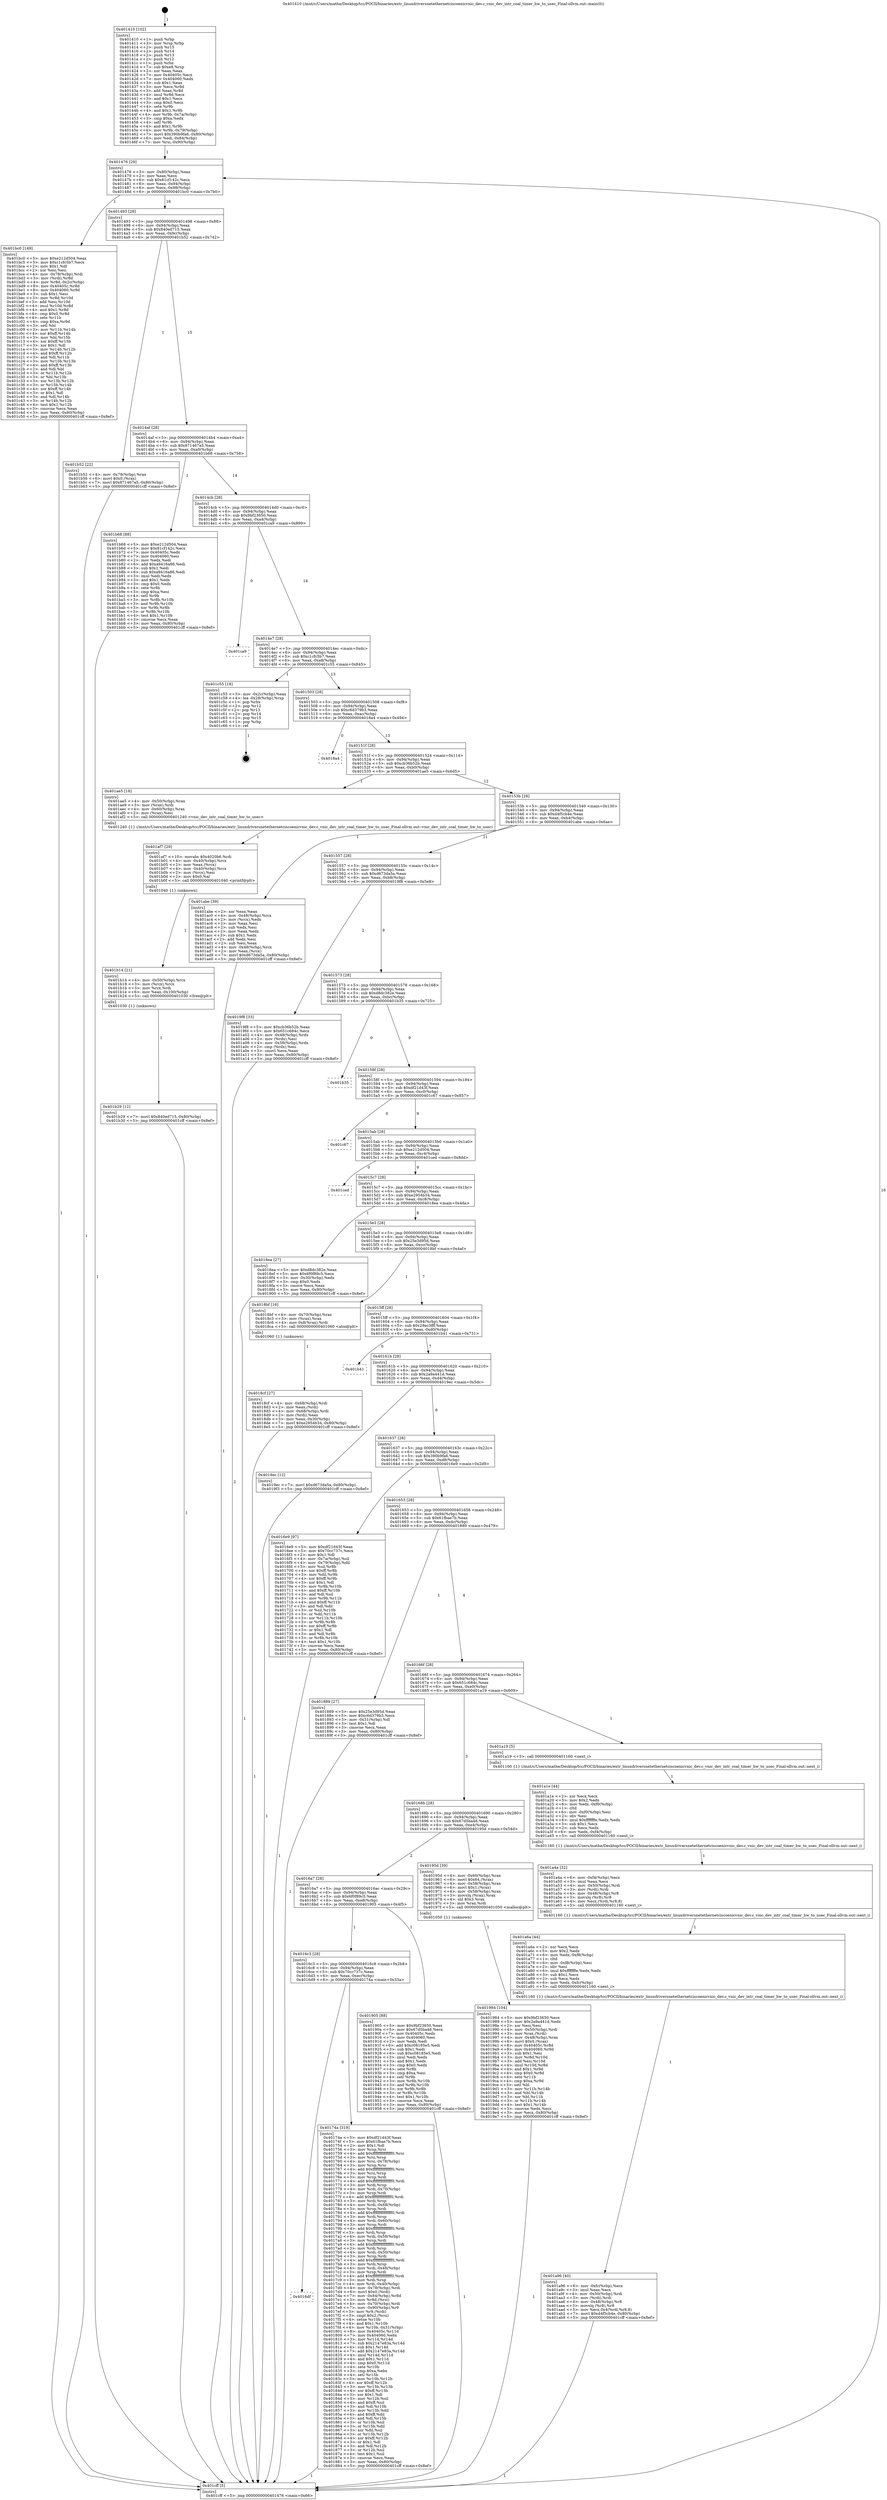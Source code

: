 digraph "0x401410" {
  label = "0x401410 (/mnt/c/Users/mathe/Desktop/tcc/POCII/binaries/extr_linuxdriversnetethernetciscoenicvnic_dev.c_vnic_dev_intr_coal_timer_hw_to_usec_Final-ollvm.out::main(0))"
  labelloc = "t"
  node[shape=record]

  Entry [label="",width=0.3,height=0.3,shape=circle,fillcolor=black,style=filled]
  "0x401476" [label="{
     0x401476 [29]\l
     | [instrs]\l
     &nbsp;&nbsp;0x401476 \<+3\>: mov -0x80(%rbp),%eax\l
     &nbsp;&nbsp;0x401479 \<+2\>: mov %eax,%ecx\l
     &nbsp;&nbsp;0x40147b \<+6\>: sub $0x81cf142c,%ecx\l
     &nbsp;&nbsp;0x401481 \<+6\>: mov %eax,-0x94(%rbp)\l
     &nbsp;&nbsp;0x401487 \<+6\>: mov %ecx,-0x98(%rbp)\l
     &nbsp;&nbsp;0x40148d \<+6\>: je 0000000000401bc0 \<main+0x7b0\>\l
  }"]
  "0x401bc0" [label="{
     0x401bc0 [149]\l
     | [instrs]\l
     &nbsp;&nbsp;0x401bc0 \<+5\>: mov $0xe212d504,%eax\l
     &nbsp;&nbsp;0x401bc5 \<+5\>: mov $0xc1cfc5b7,%ecx\l
     &nbsp;&nbsp;0x401bca \<+2\>: mov $0x1,%dl\l
     &nbsp;&nbsp;0x401bcc \<+2\>: xor %esi,%esi\l
     &nbsp;&nbsp;0x401bce \<+4\>: mov -0x78(%rbp),%rdi\l
     &nbsp;&nbsp;0x401bd2 \<+3\>: mov (%rdi),%r8d\l
     &nbsp;&nbsp;0x401bd5 \<+4\>: mov %r8d,-0x2c(%rbp)\l
     &nbsp;&nbsp;0x401bd9 \<+8\>: mov 0x40405c,%r8d\l
     &nbsp;&nbsp;0x401be1 \<+8\>: mov 0x404060,%r9d\l
     &nbsp;&nbsp;0x401be9 \<+3\>: sub $0x1,%esi\l
     &nbsp;&nbsp;0x401bec \<+3\>: mov %r8d,%r10d\l
     &nbsp;&nbsp;0x401bef \<+3\>: add %esi,%r10d\l
     &nbsp;&nbsp;0x401bf2 \<+4\>: imul %r10d,%r8d\l
     &nbsp;&nbsp;0x401bf6 \<+4\>: and $0x1,%r8d\l
     &nbsp;&nbsp;0x401bfa \<+4\>: cmp $0x0,%r8d\l
     &nbsp;&nbsp;0x401bfe \<+4\>: sete %r11b\l
     &nbsp;&nbsp;0x401c02 \<+4\>: cmp $0xa,%r9d\l
     &nbsp;&nbsp;0x401c06 \<+3\>: setl %bl\l
     &nbsp;&nbsp;0x401c09 \<+3\>: mov %r11b,%r14b\l
     &nbsp;&nbsp;0x401c0c \<+4\>: xor $0xff,%r14b\l
     &nbsp;&nbsp;0x401c10 \<+3\>: mov %bl,%r15b\l
     &nbsp;&nbsp;0x401c13 \<+4\>: xor $0xff,%r15b\l
     &nbsp;&nbsp;0x401c17 \<+3\>: xor $0x1,%dl\l
     &nbsp;&nbsp;0x401c1a \<+3\>: mov %r14b,%r12b\l
     &nbsp;&nbsp;0x401c1d \<+4\>: and $0xff,%r12b\l
     &nbsp;&nbsp;0x401c21 \<+3\>: and %dl,%r11b\l
     &nbsp;&nbsp;0x401c24 \<+3\>: mov %r15b,%r13b\l
     &nbsp;&nbsp;0x401c27 \<+4\>: and $0xff,%r13b\l
     &nbsp;&nbsp;0x401c2b \<+2\>: and %dl,%bl\l
     &nbsp;&nbsp;0x401c2d \<+3\>: or %r11b,%r12b\l
     &nbsp;&nbsp;0x401c30 \<+3\>: or %bl,%r13b\l
     &nbsp;&nbsp;0x401c33 \<+3\>: xor %r13b,%r12b\l
     &nbsp;&nbsp;0x401c36 \<+3\>: or %r15b,%r14b\l
     &nbsp;&nbsp;0x401c39 \<+4\>: xor $0xff,%r14b\l
     &nbsp;&nbsp;0x401c3d \<+3\>: or $0x1,%dl\l
     &nbsp;&nbsp;0x401c40 \<+3\>: and %dl,%r14b\l
     &nbsp;&nbsp;0x401c43 \<+3\>: or %r14b,%r12b\l
     &nbsp;&nbsp;0x401c46 \<+4\>: test $0x1,%r12b\l
     &nbsp;&nbsp;0x401c4a \<+3\>: cmovne %ecx,%eax\l
     &nbsp;&nbsp;0x401c4d \<+3\>: mov %eax,-0x80(%rbp)\l
     &nbsp;&nbsp;0x401c50 \<+5\>: jmp 0000000000401cff \<main+0x8ef\>\l
  }"]
  "0x401493" [label="{
     0x401493 [28]\l
     | [instrs]\l
     &nbsp;&nbsp;0x401493 \<+5\>: jmp 0000000000401498 \<main+0x88\>\l
     &nbsp;&nbsp;0x401498 \<+6\>: mov -0x94(%rbp),%eax\l
     &nbsp;&nbsp;0x40149e \<+5\>: sub $0x840ed715,%eax\l
     &nbsp;&nbsp;0x4014a3 \<+6\>: mov %eax,-0x9c(%rbp)\l
     &nbsp;&nbsp;0x4014a9 \<+6\>: je 0000000000401b52 \<main+0x742\>\l
  }"]
  Exit [label="",width=0.3,height=0.3,shape=circle,fillcolor=black,style=filled,peripheries=2]
  "0x401b52" [label="{
     0x401b52 [22]\l
     | [instrs]\l
     &nbsp;&nbsp;0x401b52 \<+4\>: mov -0x78(%rbp),%rax\l
     &nbsp;&nbsp;0x401b56 \<+6\>: movl $0x0,(%rax)\l
     &nbsp;&nbsp;0x401b5c \<+7\>: movl $0x871467a5,-0x80(%rbp)\l
     &nbsp;&nbsp;0x401b63 \<+5\>: jmp 0000000000401cff \<main+0x8ef\>\l
  }"]
  "0x4014af" [label="{
     0x4014af [28]\l
     | [instrs]\l
     &nbsp;&nbsp;0x4014af \<+5\>: jmp 00000000004014b4 \<main+0xa4\>\l
     &nbsp;&nbsp;0x4014b4 \<+6\>: mov -0x94(%rbp),%eax\l
     &nbsp;&nbsp;0x4014ba \<+5\>: sub $0x871467a5,%eax\l
     &nbsp;&nbsp;0x4014bf \<+6\>: mov %eax,-0xa0(%rbp)\l
     &nbsp;&nbsp;0x4014c5 \<+6\>: je 0000000000401b68 \<main+0x758\>\l
  }"]
  "0x401b29" [label="{
     0x401b29 [12]\l
     | [instrs]\l
     &nbsp;&nbsp;0x401b29 \<+7\>: movl $0x840ed715,-0x80(%rbp)\l
     &nbsp;&nbsp;0x401b30 \<+5\>: jmp 0000000000401cff \<main+0x8ef\>\l
  }"]
  "0x401b68" [label="{
     0x401b68 [88]\l
     | [instrs]\l
     &nbsp;&nbsp;0x401b68 \<+5\>: mov $0xe212d504,%eax\l
     &nbsp;&nbsp;0x401b6d \<+5\>: mov $0x81cf142c,%ecx\l
     &nbsp;&nbsp;0x401b72 \<+7\>: mov 0x40405c,%edx\l
     &nbsp;&nbsp;0x401b79 \<+7\>: mov 0x404060,%esi\l
     &nbsp;&nbsp;0x401b80 \<+2\>: mov %edx,%edi\l
     &nbsp;&nbsp;0x401b82 \<+6\>: add $0xa9416a86,%edi\l
     &nbsp;&nbsp;0x401b88 \<+3\>: sub $0x1,%edi\l
     &nbsp;&nbsp;0x401b8b \<+6\>: sub $0xa9416a86,%edi\l
     &nbsp;&nbsp;0x401b91 \<+3\>: imul %edi,%edx\l
     &nbsp;&nbsp;0x401b94 \<+3\>: and $0x1,%edx\l
     &nbsp;&nbsp;0x401b97 \<+3\>: cmp $0x0,%edx\l
     &nbsp;&nbsp;0x401b9a \<+4\>: sete %r8b\l
     &nbsp;&nbsp;0x401b9e \<+3\>: cmp $0xa,%esi\l
     &nbsp;&nbsp;0x401ba1 \<+4\>: setl %r9b\l
     &nbsp;&nbsp;0x401ba5 \<+3\>: mov %r8b,%r10b\l
     &nbsp;&nbsp;0x401ba8 \<+3\>: and %r9b,%r10b\l
     &nbsp;&nbsp;0x401bab \<+3\>: xor %r9b,%r8b\l
     &nbsp;&nbsp;0x401bae \<+3\>: or %r8b,%r10b\l
     &nbsp;&nbsp;0x401bb1 \<+4\>: test $0x1,%r10b\l
     &nbsp;&nbsp;0x401bb5 \<+3\>: cmovne %ecx,%eax\l
     &nbsp;&nbsp;0x401bb8 \<+3\>: mov %eax,-0x80(%rbp)\l
     &nbsp;&nbsp;0x401bbb \<+5\>: jmp 0000000000401cff \<main+0x8ef\>\l
  }"]
  "0x4014cb" [label="{
     0x4014cb [28]\l
     | [instrs]\l
     &nbsp;&nbsp;0x4014cb \<+5\>: jmp 00000000004014d0 \<main+0xc0\>\l
     &nbsp;&nbsp;0x4014d0 \<+6\>: mov -0x94(%rbp),%eax\l
     &nbsp;&nbsp;0x4014d6 \<+5\>: sub $0x9bf23650,%eax\l
     &nbsp;&nbsp;0x4014db \<+6\>: mov %eax,-0xa4(%rbp)\l
     &nbsp;&nbsp;0x4014e1 \<+6\>: je 0000000000401ca9 \<main+0x899\>\l
  }"]
  "0x401b14" [label="{
     0x401b14 [21]\l
     | [instrs]\l
     &nbsp;&nbsp;0x401b14 \<+4\>: mov -0x50(%rbp),%rcx\l
     &nbsp;&nbsp;0x401b18 \<+3\>: mov (%rcx),%rcx\l
     &nbsp;&nbsp;0x401b1b \<+3\>: mov %rcx,%rdi\l
     &nbsp;&nbsp;0x401b1e \<+6\>: mov %eax,-0x100(%rbp)\l
     &nbsp;&nbsp;0x401b24 \<+5\>: call 0000000000401030 \<free@plt\>\l
     | [calls]\l
     &nbsp;&nbsp;0x401030 \{1\} (unknown)\l
  }"]
  "0x401ca9" [label="{
     0x401ca9\l
  }", style=dashed]
  "0x4014e7" [label="{
     0x4014e7 [28]\l
     | [instrs]\l
     &nbsp;&nbsp;0x4014e7 \<+5\>: jmp 00000000004014ec \<main+0xdc\>\l
     &nbsp;&nbsp;0x4014ec \<+6\>: mov -0x94(%rbp),%eax\l
     &nbsp;&nbsp;0x4014f2 \<+5\>: sub $0xc1cfc5b7,%eax\l
     &nbsp;&nbsp;0x4014f7 \<+6\>: mov %eax,-0xa8(%rbp)\l
     &nbsp;&nbsp;0x4014fd \<+6\>: je 0000000000401c55 \<main+0x845\>\l
  }"]
  "0x401af7" [label="{
     0x401af7 [29]\l
     | [instrs]\l
     &nbsp;&nbsp;0x401af7 \<+10\>: movabs $0x4020b6,%rdi\l
     &nbsp;&nbsp;0x401b01 \<+4\>: mov -0x40(%rbp),%rcx\l
     &nbsp;&nbsp;0x401b05 \<+2\>: mov %eax,(%rcx)\l
     &nbsp;&nbsp;0x401b07 \<+4\>: mov -0x40(%rbp),%rcx\l
     &nbsp;&nbsp;0x401b0b \<+2\>: mov (%rcx),%esi\l
     &nbsp;&nbsp;0x401b0d \<+2\>: mov $0x0,%al\l
     &nbsp;&nbsp;0x401b0f \<+5\>: call 0000000000401040 \<printf@plt\>\l
     | [calls]\l
     &nbsp;&nbsp;0x401040 \{1\} (unknown)\l
  }"]
  "0x401c55" [label="{
     0x401c55 [18]\l
     | [instrs]\l
     &nbsp;&nbsp;0x401c55 \<+3\>: mov -0x2c(%rbp),%eax\l
     &nbsp;&nbsp;0x401c58 \<+4\>: lea -0x28(%rbp),%rsp\l
     &nbsp;&nbsp;0x401c5c \<+1\>: pop %rbx\l
     &nbsp;&nbsp;0x401c5d \<+2\>: pop %r12\l
     &nbsp;&nbsp;0x401c5f \<+2\>: pop %r13\l
     &nbsp;&nbsp;0x401c61 \<+2\>: pop %r14\l
     &nbsp;&nbsp;0x401c63 \<+2\>: pop %r15\l
     &nbsp;&nbsp;0x401c65 \<+1\>: pop %rbp\l
     &nbsp;&nbsp;0x401c66 \<+1\>: ret\l
  }"]
  "0x401503" [label="{
     0x401503 [28]\l
     | [instrs]\l
     &nbsp;&nbsp;0x401503 \<+5\>: jmp 0000000000401508 \<main+0xf8\>\l
     &nbsp;&nbsp;0x401508 \<+6\>: mov -0x94(%rbp),%eax\l
     &nbsp;&nbsp;0x40150e \<+5\>: sub $0xc6d379b3,%eax\l
     &nbsp;&nbsp;0x401513 \<+6\>: mov %eax,-0xac(%rbp)\l
     &nbsp;&nbsp;0x401519 \<+6\>: je 00000000004018a4 \<main+0x494\>\l
  }"]
  "0x401a96" [label="{
     0x401a96 [40]\l
     | [instrs]\l
     &nbsp;&nbsp;0x401a96 \<+6\>: mov -0xfc(%rbp),%ecx\l
     &nbsp;&nbsp;0x401a9c \<+3\>: imul %eax,%ecx\l
     &nbsp;&nbsp;0x401a9f \<+4\>: mov -0x50(%rbp),%rdi\l
     &nbsp;&nbsp;0x401aa3 \<+3\>: mov (%rdi),%rdi\l
     &nbsp;&nbsp;0x401aa6 \<+4\>: mov -0x48(%rbp),%r8\l
     &nbsp;&nbsp;0x401aaa \<+3\>: movslq (%r8),%r8\l
     &nbsp;&nbsp;0x401aad \<+5\>: mov %ecx,0x4(%rdi,%r8,8)\l
     &nbsp;&nbsp;0x401ab2 \<+7\>: movl $0xd4f5cb4e,-0x80(%rbp)\l
     &nbsp;&nbsp;0x401ab9 \<+5\>: jmp 0000000000401cff \<main+0x8ef\>\l
  }"]
  "0x4018a4" [label="{
     0x4018a4\l
  }", style=dashed]
  "0x40151f" [label="{
     0x40151f [28]\l
     | [instrs]\l
     &nbsp;&nbsp;0x40151f \<+5\>: jmp 0000000000401524 \<main+0x114\>\l
     &nbsp;&nbsp;0x401524 \<+6\>: mov -0x94(%rbp),%eax\l
     &nbsp;&nbsp;0x40152a \<+5\>: sub $0xcb36b52b,%eax\l
     &nbsp;&nbsp;0x40152f \<+6\>: mov %eax,-0xb0(%rbp)\l
     &nbsp;&nbsp;0x401535 \<+6\>: je 0000000000401ae5 \<main+0x6d5\>\l
  }"]
  "0x401a6a" [label="{
     0x401a6a [44]\l
     | [instrs]\l
     &nbsp;&nbsp;0x401a6a \<+2\>: xor %ecx,%ecx\l
     &nbsp;&nbsp;0x401a6c \<+5\>: mov $0x2,%edx\l
     &nbsp;&nbsp;0x401a71 \<+6\>: mov %edx,-0xf8(%rbp)\l
     &nbsp;&nbsp;0x401a77 \<+1\>: cltd\l
     &nbsp;&nbsp;0x401a78 \<+6\>: mov -0xf8(%rbp),%esi\l
     &nbsp;&nbsp;0x401a7e \<+2\>: idiv %esi\l
     &nbsp;&nbsp;0x401a80 \<+6\>: imul $0xfffffffe,%edx,%edx\l
     &nbsp;&nbsp;0x401a86 \<+3\>: sub $0x1,%ecx\l
     &nbsp;&nbsp;0x401a89 \<+2\>: sub %ecx,%edx\l
     &nbsp;&nbsp;0x401a8b \<+6\>: mov %edx,-0xfc(%rbp)\l
     &nbsp;&nbsp;0x401a91 \<+5\>: call 0000000000401160 \<next_i\>\l
     | [calls]\l
     &nbsp;&nbsp;0x401160 \{1\} (/mnt/c/Users/mathe/Desktop/tcc/POCII/binaries/extr_linuxdriversnetethernetciscoenicvnic_dev.c_vnic_dev_intr_coal_timer_hw_to_usec_Final-ollvm.out::next_i)\l
  }"]
  "0x401ae5" [label="{
     0x401ae5 [18]\l
     | [instrs]\l
     &nbsp;&nbsp;0x401ae5 \<+4\>: mov -0x50(%rbp),%rax\l
     &nbsp;&nbsp;0x401ae9 \<+3\>: mov (%rax),%rdi\l
     &nbsp;&nbsp;0x401aec \<+4\>: mov -0x60(%rbp),%rax\l
     &nbsp;&nbsp;0x401af0 \<+2\>: mov (%rax),%esi\l
     &nbsp;&nbsp;0x401af2 \<+5\>: call 0000000000401240 \<vnic_dev_intr_coal_timer_hw_to_usec\>\l
     | [calls]\l
     &nbsp;&nbsp;0x401240 \{1\} (/mnt/c/Users/mathe/Desktop/tcc/POCII/binaries/extr_linuxdriversnetethernetciscoenicvnic_dev.c_vnic_dev_intr_coal_timer_hw_to_usec_Final-ollvm.out::vnic_dev_intr_coal_timer_hw_to_usec)\l
  }"]
  "0x40153b" [label="{
     0x40153b [28]\l
     | [instrs]\l
     &nbsp;&nbsp;0x40153b \<+5\>: jmp 0000000000401540 \<main+0x130\>\l
     &nbsp;&nbsp;0x401540 \<+6\>: mov -0x94(%rbp),%eax\l
     &nbsp;&nbsp;0x401546 \<+5\>: sub $0xd4f5cb4e,%eax\l
     &nbsp;&nbsp;0x40154b \<+6\>: mov %eax,-0xb4(%rbp)\l
     &nbsp;&nbsp;0x401551 \<+6\>: je 0000000000401abe \<main+0x6ae\>\l
  }"]
  "0x401a4a" [label="{
     0x401a4a [32]\l
     | [instrs]\l
     &nbsp;&nbsp;0x401a4a \<+6\>: mov -0xf4(%rbp),%ecx\l
     &nbsp;&nbsp;0x401a50 \<+3\>: imul %eax,%ecx\l
     &nbsp;&nbsp;0x401a53 \<+4\>: mov -0x50(%rbp),%rdi\l
     &nbsp;&nbsp;0x401a57 \<+3\>: mov (%rdi),%rdi\l
     &nbsp;&nbsp;0x401a5a \<+4\>: mov -0x48(%rbp),%r8\l
     &nbsp;&nbsp;0x401a5e \<+3\>: movslq (%r8),%r8\l
     &nbsp;&nbsp;0x401a61 \<+4\>: mov %ecx,(%rdi,%r8,8)\l
     &nbsp;&nbsp;0x401a65 \<+5\>: call 0000000000401160 \<next_i\>\l
     | [calls]\l
     &nbsp;&nbsp;0x401160 \{1\} (/mnt/c/Users/mathe/Desktop/tcc/POCII/binaries/extr_linuxdriversnetethernetciscoenicvnic_dev.c_vnic_dev_intr_coal_timer_hw_to_usec_Final-ollvm.out::next_i)\l
  }"]
  "0x401abe" [label="{
     0x401abe [39]\l
     | [instrs]\l
     &nbsp;&nbsp;0x401abe \<+2\>: xor %eax,%eax\l
     &nbsp;&nbsp;0x401ac0 \<+4\>: mov -0x48(%rbp),%rcx\l
     &nbsp;&nbsp;0x401ac4 \<+2\>: mov (%rcx),%edx\l
     &nbsp;&nbsp;0x401ac6 \<+2\>: mov %eax,%esi\l
     &nbsp;&nbsp;0x401ac8 \<+2\>: sub %edx,%esi\l
     &nbsp;&nbsp;0x401aca \<+2\>: mov %eax,%edx\l
     &nbsp;&nbsp;0x401acc \<+3\>: sub $0x1,%edx\l
     &nbsp;&nbsp;0x401acf \<+2\>: add %edx,%esi\l
     &nbsp;&nbsp;0x401ad1 \<+2\>: sub %esi,%eax\l
     &nbsp;&nbsp;0x401ad3 \<+4\>: mov -0x48(%rbp),%rcx\l
     &nbsp;&nbsp;0x401ad7 \<+2\>: mov %eax,(%rcx)\l
     &nbsp;&nbsp;0x401ad9 \<+7\>: movl $0xd673da5a,-0x80(%rbp)\l
     &nbsp;&nbsp;0x401ae0 \<+5\>: jmp 0000000000401cff \<main+0x8ef\>\l
  }"]
  "0x401557" [label="{
     0x401557 [28]\l
     | [instrs]\l
     &nbsp;&nbsp;0x401557 \<+5\>: jmp 000000000040155c \<main+0x14c\>\l
     &nbsp;&nbsp;0x40155c \<+6\>: mov -0x94(%rbp),%eax\l
     &nbsp;&nbsp;0x401562 \<+5\>: sub $0xd673da5a,%eax\l
     &nbsp;&nbsp;0x401567 \<+6\>: mov %eax,-0xb8(%rbp)\l
     &nbsp;&nbsp;0x40156d \<+6\>: je 00000000004019f8 \<main+0x5e8\>\l
  }"]
  "0x401a1e" [label="{
     0x401a1e [44]\l
     | [instrs]\l
     &nbsp;&nbsp;0x401a1e \<+2\>: xor %ecx,%ecx\l
     &nbsp;&nbsp;0x401a20 \<+5\>: mov $0x2,%edx\l
     &nbsp;&nbsp;0x401a25 \<+6\>: mov %edx,-0xf0(%rbp)\l
     &nbsp;&nbsp;0x401a2b \<+1\>: cltd\l
     &nbsp;&nbsp;0x401a2c \<+6\>: mov -0xf0(%rbp),%esi\l
     &nbsp;&nbsp;0x401a32 \<+2\>: idiv %esi\l
     &nbsp;&nbsp;0x401a34 \<+6\>: imul $0xfffffffe,%edx,%edx\l
     &nbsp;&nbsp;0x401a3a \<+3\>: sub $0x1,%ecx\l
     &nbsp;&nbsp;0x401a3d \<+2\>: sub %ecx,%edx\l
     &nbsp;&nbsp;0x401a3f \<+6\>: mov %edx,-0xf4(%rbp)\l
     &nbsp;&nbsp;0x401a45 \<+5\>: call 0000000000401160 \<next_i\>\l
     | [calls]\l
     &nbsp;&nbsp;0x401160 \{1\} (/mnt/c/Users/mathe/Desktop/tcc/POCII/binaries/extr_linuxdriversnetethernetciscoenicvnic_dev.c_vnic_dev_intr_coal_timer_hw_to_usec_Final-ollvm.out::next_i)\l
  }"]
  "0x4019f8" [label="{
     0x4019f8 [33]\l
     | [instrs]\l
     &nbsp;&nbsp;0x4019f8 \<+5\>: mov $0xcb36b52b,%eax\l
     &nbsp;&nbsp;0x4019fd \<+5\>: mov $0x651c684c,%ecx\l
     &nbsp;&nbsp;0x401a02 \<+4\>: mov -0x48(%rbp),%rdx\l
     &nbsp;&nbsp;0x401a06 \<+2\>: mov (%rdx),%esi\l
     &nbsp;&nbsp;0x401a08 \<+4\>: mov -0x58(%rbp),%rdx\l
     &nbsp;&nbsp;0x401a0c \<+2\>: cmp (%rdx),%esi\l
     &nbsp;&nbsp;0x401a0e \<+3\>: cmovl %ecx,%eax\l
     &nbsp;&nbsp;0x401a11 \<+3\>: mov %eax,-0x80(%rbp)\l
     &nbsp;&nbsp;0x401a14 \<+5\>: jmp 0000000000401cff \<main+0x8ef\>\l
  }"]
  "0x401573" [label="{
     0x401573 [28]\l
     | [instrs]\l
     &nbsp;&nbsp;0x401573 \<+5\>: jmp 0000000000401578 \<main+0x168\>\l
     &nbsp;&nbsp;0x401578 \<+6\>: mov -0x94(%rbp),%eax\l
     &nbsp;&nbsp;0x40157e \<+5\>: sub $0xd8dc382e,%eax\l
     &nbsp;&nbsp;0x401583 \<+6\>: mov %eax,-0xbc(%rbp)\l
     &nbsp;&nbsp;0x401589 \<+6\>: je 0000000000401b35 \<main+0x725\>\l
  }"]
  "0x401984" [label="{
     0x401984 [104]\l
     | [instrs]\l
     &nbsp;&nbsp;0x401984 \<+5\>: mov $0x9bf23650,%ecx\l
     &nbsp;&nbsp;0x401989 \<+5\>: mov $0x2a9a441d,%edx\l
     &nbsp;&nbsp;0x40198e \<+2\>: xor %esi,%esi\l
     &nbsp;&nbsp;0x401990 \<+4\>: mov -0x50(%rbp),%rdi\l
     &nbsp;&nbsp;0x401994 \<+3\>: mov %rax,(%rdi)\l
     &nbsp;&nbsp;0x401997 \<+4\>: mov -0x48(%rbp),%rax\l
     &nbsp;&nbsp;0x40199b \<+6\>: movl $0x0,(%rax)\l
     &nbsp;&nbsp;0x4019a1 \<+8\>: mov 0x40405c,%r8d\l
     &nbsp;&nbsp;0x4019a9 \<+8\>: mov 0x404060,%r9d\l
     &nbsp;&nbsp;0x4019b1 \<+3\>: sub $0x1,%esi\l
     &nbsp;&nbsp;0x4019b4 \<+3\>: mov %r8d,%r10d\l
     &nbsp;&nbsp;0x4019b7 \<+3\>: add %esi,%r10d\l
     &nbsp;&nbsp;0x4019ba \<+4\>: imul %r10d,%r8d\l
     &nbsp;&nbsp;0x4019be \<+4\>: and $0x1,%r8d\l
     &nbsp;&nbsp;0x4019c2 \<+4\>: cmp $0x0,%r8d\l
     &nbsp;&nbsp;0x4019c6 \<+4\>: sete %r11b\l
     &nbsp;&nbsp;0x4019ca \<+4\>: cmp $0xa,%r9d\l
     &nbsp;&nbsp;0x4019ce \<+3\>: setl %bl\l
     &nbsp;&nbsp;0x4019d1 \<+3\>: mov %r11b,%r14b\l
     &nbsp;&nbsp;0x4019d4 \<+3\>: and %bl,%r14b\l
     &nbsp;&nbsp;0x4019d7 \<+3\>: xor %bl,%r11b\l
     &nbsp;&nbsp;0x4019da \<+3\>: or %r11b,%r14b\l
     &nbsp;&nbsp;0x4019dd \<+4\>: test $0x1,%r14b\l
     &nbsp;&nbsp;0x4019e1 \<+3\>: cmovne %edx,%ecx\l
     &nbsp;&nbsp;0x4019e4 \<+3\>: mov %ecx,-0x80(%rbp)\l
     &nbsp;&nbsp;0x4019e7 \<+5\>: jmp 0000000000401cff \<main+0x8ef\>\l
  }"]
  "0x401b35" [label="{
     0x401b35\l
  }", style=dashed]
  "0x40158f" [label="{
     0x40158f [28]\l
     | [instrs]\l
     &nbsp;&nbsp;0x40158f \<+5\>: jmp 0000000000401594 \<main+0x184\>\l
     &nbsp;&nbsp;0x401594 \<+6\>: mov -0x94(%rbp),%eax\l
     &nbsp;&nbsp;0x40159a \<+5\>: sub $0xdf21d43f,%eax\l
     &nbsp;&nbsp;0x40159f \<+6\>: mov %eax,-0xc0(%rbp)\l
     &nbsp;&nbsp;0x4015a5 \<+6\>: je 0000000000401c67 \<main+0x857\>\l
  }"]
  "0x4018cf" [label="{
     0x4018cf [27]\l
     | [instrs]\l
     &nbsp;&nbsp;0x4018cf \<+4\>: mov -0x68(%rbp),%rdi\l
     &nbsp;&nbsp;0x4018d3 \<+2\>: mov %eax,(%rdi)\l
     &nbsp;&nbsp;0x4018d5 \<+4\>: mov -0x68(%rbp),%rdi\l
     &nbsp;&nbsp;0x4018d9 \<+2\>: mov (%rdi),%eax\l
     &nbsp;&nbsp;0x4018db \<+3\>: mov %eax,-0x30(%rbp)\l
     &nbsp;&nbsp;0x4018de \<+7\>: movl $0xe2954b34,-0x80(%rbp)\l
     &nbsp;&nbsp;0x4018e5 \<+5\>: jmp 0000000000401cff \<main+0x8ef\>\l
  }"]
  "0x401c67" [label="{
     0x401c67\l
  }", style=dashed]
  "0x4015ab" [label="{
     0x4015ab [28]\l
     | [instrs]\l
     &nbsp;&nbsp;0x4015ab \<+5\>: jmp 00000000004015b0 \<main+0x1a0\>\l
     &nbsp;&nbsp;0x4015b0 \<+6\>: mov -0x94(%rbp),%eax\l
     &nbsp;&nbsp;0x4015b6 \<+5\>: sub $0xe212d504,%eax\l
     &nbsp;&nbsp;0x4015bb \<+6\>: mov %eax,-0xc4(%rbp)\l
     &nbsp;&nbsp;0x4015c1 \<+6\>: je 0000000000401ced \<main+0x8dd\>\l
  }"]
  "0x4016df" [label="{
     0x4016df\l
  }", style=dashed]
  "0x401ced" [label="{
     0x401ced\l
  }", style=dashed]
  "0x4015c7" [label="{
     0x4015c7 [28]\l
     | [instrs]\l
     &nbsp;&nbsp;0x4015c7 \<+5\>: jmp 00000000004015cc \<main+0x1bc\>\l
     &nbsp;&nbsp;0x4015cc \<+6\>: mov -0x94(%rbp),%eax\l
     &nbsp;&nbsp;0x4015d2 \<+5\>: sub $0xe2954b34,%eax\l
     &nbsp;&nbsp;0x4015d7 \<+6\>: mov %eax,-0xc8(%rbp)\l
     &nbsp;&nbsp;0x4015dd \<+6\>: je 00000000004018ea \<main+0x4da\>\l
  }"]
  "0x40174a" [label="{
     0x40174a [319]\l
     | [instrs]\l
     &nbsp;&nbsp;0x40174a \<+5\>: mov $0xdf21d43f,%eax\l
     &nbsp;&nbsp;0x40174f \<+5\>: mov $0x61fbae7b,%ecx\l
     &nbsp;&nbsp;0x401754 \<+2\>: mov $0x1,%dl\l
     &nbsp;&nbsp;0x401756 \<+3\>: mov %rsp,%rsi\l
     &nbsp;&nbsp;0x401759 \<+4\>: add $0xfffffffffffffff0,%rsi\l
     &nbsp;&nbsp;0x40175d \<+3\>: mov %rsi,%rsp\l
     &nbsp;&nbsp;0x401760 \<+4\>: mov %rsi,-0x78(%rbp)\l
     &nbsp;&nbsp;0x401764 \<+3\>: mov %rsp,%rsi\l
     &nbsp;&nbsp;0x401767 \<+4\>: add $0xfffffffffffffff0,%rsi\l
     &nbsp;&nbsp;0x40176b \<+3\>: mov %rsi,%rsp\l
     &nbsp;&nbsp;0x40176e \<+3\>: mov %rsp,%rdi\l
     &nbsp;&nbsp;0x401771 \<+4\>: add $0xfffffffffffffff0,%rdi\l
     &nbsp;&nbsp;0x401775 \<+3\>: mov %rdi,%rsp\l
     &nbsp;&nbsp;0x401778 \<+4\>: mov %rdi,-0x70(%rbp)\l
     &nbsp;&nbsp;0x40177c \<+3\>: mov %rsp,%rdi\l
     &nbsp;&nbsp;0x40177f \<+4\>: add $0xfffffffffffffff0,%rdi\l
     &nbsp;&nbsp;0x401783 \<+3\>: mov %rdi,%rsp\l
     &nbsp;&nbsp;0x401786 \<+4\>: mov %rdi,-0x68(%rbp)\l
     &nbsp;&nbsp;0x40178a \<+3\>: mov %rsp,%rdi\l
     &nbsp;&nbsp;0x40178d \<+4\>: add $0xfffffffffffffff0,%rdi\l
     &nbsp;&nbsp;0x401791 \<+3\>: mov %rdi,%rsp\l
     &nbsp;&nbsp;0x401794 \<+4\>: mov %rdi,-0x60(%rbp)\l
     &nbsp;&nbsp;0x401798 \<+3\>: mov %rsp,%rdi\l
     &nbsp;&nbsp;0x40179b \<+4\>: add $0xfffffffffffffff0,%rdi\l
     &nbsp;&nbsp;0x40179f \<+3\>: mov %rdi,%rsp\l
     &nbsp;&nbsp;0x4017a2 \<+4\>: mov %rdi,-0x58(%rbp)\l
     &nbsp;&nbsp;0x4017a6 \<+3\>: mov %rsp,%rdi\l
     &nbsp;&nbsp;0x4017a9 \<+4\>: add $0xfffffffffffffff0,%rdi\l
     &nbsp;&nbsp;0x4017ad \<+3\>: mov %rdi,%rsp\l
     &nbsp;&nbsp;0x4017b0 \<+4\>: mov %rdi,-0x50(%rbp)\l
     &nbsp;&nbsp;0x4017b4 \<+3\>: mov %rsp,%rdi\l
     &nbsp;&nbsp;0x4017b7 \<+4\>: add $0xfffffffffffffff0,%rdi\l
     &nbsp;&nbsp;0x4017bb \<+3\>: mov %rdi,%rsp\l
     &nbsp;&nbsp;0x4017be \<+4\>: mov %rdi,-0x48(%rbp)\l
     &nbsp;&nbsp;0x4017c2 \<+3\>: mov %rsp,%rdi\l
     &nbsp;&nbsp;0x4017c5 \<+4\>: add $0xfffffffffffffff0,%rdi\l
     &nbsp;&nbsp;0x4017c9 \<+3\>: mov %rdi,%rsp\l
     &nbsp;&nbsp;0x4017cc \<+4\>: mov %rdi,-0x40(%rbp)\l
     &nbsp;&nbsp;0x4017d0 \<+4\>: mov -0x78(%rbp),%rdi\l
     &nbsp;&nbsp;0x4017d4 \<+6\>: movl $0x0,(%rdi)\l
     &nbsp;&nbsp;0x4017da \<+7\>: mov -0x84(%rbp),%r8d\l
     &nbsp;&nbsp;0x4017e1 \<+3\>: mov %r8d,(%rsi)\l
     &nbsp;&nbsp;0x4017e4 \<+4\>: mov -0x70(%rbp),%rdi\l
     &nbsp;&nbsp;0x4017e8 \<+7\>: mov -0x90(%rbp),%r9\l
     &nbsp;&nbsp;0x4017ef \<+3\>: mov %r9,(%rdi)\l
     &nbsp;&nbsp;0x4017f2 \<+3\>: cmpl $0x2,(%rsi)\l
     &nbsp;&nbsp;0x4017f5 \<+4\>: setne %r10b\l
     &nbsp;&nbsp;0x4017f9 \<+4\>: and $0x1,%r10b\l
     &nbsp;&nbsp;0x4017fd \<+4\>: mov %r10b,-0x31(%rbp)\l
     &nbsp;&nbsp;0x401801 \<+8\>: mov 0x40405c,%r11d\l
     &nbsp;&nbsp;0x401809 \<+7\>: mov 0x404060,%ebx\l
     &nbsp;&nbsp;0x401810 \<+3\>: mov %r11d,%r14d\l
     &nbsp;&nbsp;0x401813 \<+7\>: sub $0x2147e83a,%r14d\l
     &nbsp;&nbsp;0x40181a \<+4\>: sub $0x1,%r14d\l
     &nbsp;&nbsp;0x40181e \<+7\>: add $0x2147e83a,%r14d\l
     &nbsp;&nbsp;0x401825 \<+4\>: imul %r14d,%r11d\l
     &nbsp;&nbsp;0x401829 \<+4\>: and $0x1,%r11d\l
     &nbsp;&nbsp;0x40182d \<+4\>: cmp $0x0,%r11d\l
     &nbsp;&nbsp;0x401831 \<+4\>: sete %r10b\l
     &nbsp;&nbsp;0x401835 \<+3\>: cmp $0xa,%ebx\l
     &nbsp;&nbsp;0x401838 \<+4\>: setl %r15b\l
     &nbsp;&nbsp;0x40183c \<+3\>: mov %r10b,%r12b\l
     &nbsp;&nbsp;0x40183f \<+4\>: xor $0xff,%r12b\l
     &nbsp;&nbsp;0x401843 \<+3\>: mov %r15b,%r13b\l
     &nbsp;&nbsp;0x401846 \<+4\>: xor $0xff,%r13b\l
     &nbsp;&nbsp;0x40184a \<+3\>: xor $0x1,%dl\l
     &nbsp;&nbsp;0x40184d \<+3\>: mov %r12b,%sil\l
     &nbsp;&nbsp;0x401850 \<+4\>: and $0xff,%sil\l
     &nbsp;&nbsp;0x401854 \<+3\>: and %dl,%r10b\l
     &nbsp;&nbsp;0x401857 \<+3\>: mov %r13b,%dil\l
     &nbsp;&nbsp;0x40185a \<+4\>: and $0xff,%dil\l
     &nbsp;&nbsp;0x40185e \<+3\>: and %dl,%r15b\l
     &nbsp;&nbsp;0x401861 \<+3\>: or %r10b,%sil\l
     &nbsp;&nbsp;0x401864 \<+3\>: or %r15b,%dil\l
     &nbsp;&nbsp;0x401867 \<+3\>: xor %dil,%sil\l
     &nbsp;&nbsp;0x40186a \<+3\>: or %r13b,%r12b\l
     &nbsp;&nbsp;0x40186d \<+4\>: xor $0xff,%r12b\l
     &nbsp;&nbsp;0x401871 \<+3\>: or $0x1,%dl\l
     &nbsp;&nbsp;0x401874 \<+3\>: and %dl,%r12b\l
     &nbsp;&nbsp;0x401877 \<+3\>: or %r12b,%sil\l
     &nbsp;&nbsp;0x40187a \<+4\>: test $0x1,%sil\l
     &nbsp;&nbsp;0x40187e \<+3\>: cmovne %ecx,%eax\l
     &nbsp;&nbsp;0x401881 \<+3\>: mov %eax,-0x80(%rbp)\l
     &nbsp;&nbsp;0x401884 \<+5\>: jmp 0000000000401cff \<main+0x8ef\>\l
  }"]
  "0x4018ea" [label="{
     0x4018ea [27]\l
     | [instrs]\l
     &nbsp;&nbsp;0x4018ea \<+5\>: mov $0xd8dc382e,%eax\l
     &nbsp;&nbsp;0x4018ef \<+5\>: mov $0x6f0f89c5,%ecx\l
     &nbsp;&nbsp;0x4018f4 \<+3\>: mov -0x30(%rbp),%edx\l
     &nbsp;&nbsp;0x4018f7 \<+3\>: cmp $0x0,%edx\l
     &nbsp;&nbsp;0x4018fa \<+3\>: cmove %ecx,%eax\l
     &nbsp;&nbsp;0x4018fd \<+3\>: mov %eax,-0x80(%rbp)\l
     &nbsp;&nbsp;0x401900 \<+5\>: jmp 0000000000401cff \<main+0x8ef\>\l
  }"]
  "0x4015e3" [label="{
     0x4015e3 [28]\l
     | [instrs]\l
     &nbsp;&nbsp;0x4015e3 \<+5\>: jmp 00000000004015e8 \<main+0x1d8\>\l
     &nbsp;&nbsp;0x4015e8 \<+6\>: mov -0x94(%rbp),%eax\l
     &nbsp;&nbsp;0x4015ee \<+5\>: sub $0x25e3d95d,%eax\l
     &nbsp;&nbsp;0x4015f3 \<+6\>: mov %eax,-0xcc(%rbp)\l
     &nbsp;&nbsp;0x4015f9 \<+6\>: je 00000000004018bf \<main+0x4af\>\l
  }"]
  "0x4016c3" [label="{
     0x4016c3 [28]\l
     | [instrs]\l
     &nbsp;&nbsp;0x4016c3 \<+5\>: jmp 00000000004016c8 \<main+0x2b8\>\l
     &nbsp;&nbsp;0x4016c8 \<+6\>: mov -0x94(%rbp),%eax\l
     &nbsp;&nbsp;0x4016ce \<+5\>: sub $0x70cc737c,%eax\l
     &nbsp;&nbsp;0x4016d3 \<+6\>: mov %eax,-0xec(%rbp)\l
     &nbsp;&nbsp;0x4016d9 \<+6\>: je 000000000040174a \<main+0x33a\>\l
  }"]
  "0x4018bf" [label="{
     0x4018bf [16]\l
     | [instrs]\l
     &nbsp;&nbsp;0x4018bf \<+4\>: mov -0x70(%rbp),%rax\l
     &nbsp;&nbsp;0x4018c3 \<+3\>: mov (%rax),%rax\l
     &nbsp;&nbsp;0x4018c6 \<+4\>: mov 0x8(%rax),%rdi\l
     &nbsp;&nbsp;0x4018ca \<+5\>: call 0000000000401060 \<atoi@plt\>\l
     | [calls]\l
     &nbsp;&nbsp;0x401060 \{1\} (unknown)\l
  }"]
  "0x4015ff" [label="{
     0x4015ff [28]\l
     | [instrs]\l
     &nbsp;&nbsp;0x4015ff \<+5\>: jmp 0000000000401604 \<main+0x1f4\>\l
     &nbsp;&nbsp;0x401604 \<+6\>: mov -0x94(%rbp),%eax\l
     &nbsp;&nbsp;0x40160a \<+5\>: sub $0x29ec3fff,%eax\l
     &nbsp;&nbsp;0x40160f \<+6\>: mov %eax,-0xd0(%rbp)\l
     &nbsp;&nbsp;0x401615 \<+6\>: je 0000000000401b41 \<main+0x731\>\l
  }"]
  "0x401905" [label="{
     0x401905 [88]\l
     | [instrs]\l
     &nbsp;&nbsp;0x401905 \<+5\>: mov $0x9bf23650,%eax\l
     &nbsp;&nbsp;0x40190a \<+5\>: mov $0x67d5ba46,%ecx\l
     &nbsp;&nbsp;0x40190f \<+7\>: mov 0x40405c,%edx\l
     &nbsp;&nbsp;0x401916 \<+7\>: mov 0x404060,%esi\l
     &nbsp;&nbsp;0x40191d \<+2\>: mov %edx,%edi\l
     &nbsp;&nbsp;0x40191f \<+6\>: add $0xc08185e5,%edi\l
     &nbsp;&nbsp;0x401925 \<+3\>: sub $0x1,%edi\l
     &nbsp;&nbsp;0x401928 \<+6\>: sub $0xc08185e5,%edi\l
     &nbsp;&nbsp;0x40192e \<+3\>: imul %edi,%edx\l
     &nbsp;&nbsp;0x401931 \<+3\>: and $0x1,%edx\l
     &nbsp;&nbsp;0x401934 \<+3\>: cmp $0x0,%edx\l
     &nbsp;&nbsp;0x401937 \<+4\>: sete %r8b\l
     &nbsp;&nbsp;0x40193b \<+3\>: cmp $0xa,%esi\l
     &nbsp;&nbsp;0x40193e \<+4\>: setl %r9b\l
     &nbsp;&nbsp;0x401942 \<+3\>: mov %r8b,%r10b\l
     &nbsp;&nbsp;0x401945 \<+3\>: and %r9b,%r10b\l
     &nbsp;&nbsp;0x401948 \<+3\>: xor %r9b,%r8b\l
     &nbsp;&nbsp;0x40194b \<+3\>: or %r8b,%r10b\l
     &nbsp;&nbsp;0x40194e \<+4\>: test $0x1,%r10b\l
     &nbsp;&nbsp;0x401952 \<+3\>: cmovne %ecx,%eax\l
     &nbsp;&nbsp;0x401955 \<+3\>: mov %eax,-0x80(%rbp)\l
     &nbsp;&nbsp;0x401958 \<+5\>: jmp 0000000000401cff \<main+0x8ef\>\l
  }"]
  "0x401b41" [label="{
     0x401b41\l
  }", style=dashed]
  "0x40161b" [label="{
     0x40161b [28]\l
     | [instrs]\l
     &nbsp;&nbsp;0x40161b \<+5\>: jmp 0000000000401620 \<main+0x210\>\l
     &nbsp;&nbsp;0x401620 \<+6\>: mov -0x94(%rbp),%eax\l
     &nbsp;&nbsp;0x401626 \<+5\>: sub $0x2a9a441d,%eax\l
     &nbsp;&nbsp;0x40162b \<+6\>: mov %eax,-0xd4(%rbp)\l
     &nbsp;&nbsp;0x401631 \<+6\>: je 00000000004019ec \<main+0x5dc\>\l
  }"]
  "0x4016a7" [label="{
     0x4016a7 [28]\l
     | [instrs]\l
     &nbsp;&nbsp;0x4016a7 \<+5\>: jmp 00000000004016ac \<main+0x29c\>\l
     &nbsp;&nbsp;0x4016ac \<+6\>: mov -0x94(%rbp),%eax\l
     &nbsp;&nbsp;0x4016b2 \<+5\>: sub $0x6f0f89c5,%eax\l
     &nbsp;&nbsp;0x4016b7 \<+6\>: mov %eax,-0xe8(%rbp)\l
     &nbsp;&nbsp;0x4016bd \<+6\>: je 0000000000401905 \<main+0x4f5\>\l
  }"]
  "0x4019ec" [label="{
     0x4019ec [12]\l
     | [instrs]\l
     &nbsp;&nbsp;0x4019ec \<+7\>: movl $0xd673da5a,-0x80(%rbp)\l
     &nbsp;&nbsp;0x4019f3 \<+5\>: jmp 0000000000401cff \<main+0x8ef\>\l
  }"]
  "0x401637" [label="{
     0x401637 [28]\l
     | [instrs]\l
     &nbsp;&nbsp;0x401637 \<+5\>: jmp 000000000040163c \<main+0x22c\>\l
     &nbsp;&nbsp;0x40163c \<+6\>: mov -0x94(%rbp),%eax\l
     &nbsp;&nbsp;0x401642 \<+5\>: sub $0x390b9fa6,%eax\l
     &nbsp;&nbsp;0x401647 \<+6\>: mov %eax,-0xd8(%rbp)\l
     &nbsp;&nbsp;0x40164d \<+6\>: je 00000000004016e9 \<main+0x2d9\>\l
  }"]
  "0x40195d" [label="{
     0x40195d [39]\l
     | [instrs]\l
     &nbsp;&nbsp;0x40195d \<+4\>: mov -0x60(%rbp),%rax\l
     &nbsp;&nbsp;0x401961 \<+6\>: movl $0x64,(%rax)\l
     &nbsp;&nbsp;0x401967 \<+4\>: mov -0x58(%rbp),%rax\l
     &nbsp;&nbsp;0x40196b \<+6\>: movl $0x1,(%rax)\l
     &nbsp;&nbsp;0x401971 \<+4\>: mov -0x58(%rbp),%rax\l
     &nbsp;&nbsp;0x401975 \<+3\>: movslq (%rax),%rax\l
     &nbsp;&nbsp;0x401978 \<+4\>: shl $0x3,%rax\l
     &nbsp;&nbsp;0x40197c \<+3\>: mov %rax,%rdi\l
     &nbsp;&nbsp;0x40197f \<+5\>: call 0000000000401050 \<malloc@plt\>\l
     | [calls]\l
     &nbsp;&nbsp;0x401050 \{1\} (unknown)\l
  }"]
  "0x4016e9" [label="{
     0x4016e9 [97]\l
     | [instrs]\l
     &nbsp;&nbsp;0x4016e9 \<+5\>: mov $0xdf21d43f,%eax\l
     &nbsp;&nbsp;0x4016ee \<+5\>: mov $0x70cc737c,%ecx\l
     &nbsp;&nbsp;0x4016f3 \<+2\>: mov $0x1,%dl\l
     &nbsp;&nbsp;0x4016f5 \<+4\>: mov -0x7a(%rbp),%sil\l
     &nbsp;&nbsp;0x4016f9 \<+4\>: mov -0x79(%rbp),%dil\l
     &nbsp;&nbsp;0x4016fd \<+3\>: mov %sil,%r8b\l
     &nbsp;&nbsp;0x401700 \<+4\>: xor $0xff,%r8b\l
     &nbsp;&nbsp;0x401704 \<+3\>: mov %dil,%r9b\l
     &nbsp;&nbsp;0x401707 \<+4\>: xor $0xff,%r9b\l
     &nbsp;&nbsp;0x40170b \<+3\>: xor $0x1,%dl\l
     &nbsp;&nbsp;0x40170e \<+3\>: mov %r8b,%r10b\l
     &nbsp;&nbsp;0x401711 \<+4\>: and $0xff,%r10b\l
     &nbsp;&nbsp;0x401715 \<+3\>: and %dl,%sil\l
     &nbsp;&nbsp;0x401718 \<+3\>: mov %r9b,%r11b\l
     &nbsp;&nbsp;0x40171b \<+4\>: and $0xff,%r11b\l
     &nbsp;&nbsp;0x40171f \<+3\>: and %dl,%dil\l
     &nbsp;&nbsp;0x401722 \<+3\>: or %sil,%r10b\l
     &nbsp;&nbsp;0x401725 \<+3\>: or %dil,%r11b\l
     &nbsp;&nbsp;0x401728 \<+3\>: xor %r11b,%r10b\l
     &nbsp;&nbsp;0x40172b \<+3\>: or %r9b,%r8b\l
     &nbsp;&nbsp;0x40172e \<+4\>: xor $0xff,%r8b\l
     &nbsp;&nbsp;0x401732 \<+3\>: or $0x1,%dl\l
     &nbsp;&nbsp;0x401735 \<+3\>: and %dl,%r8b\l
     &nbsp;&nbsp;0x401738 \<+3\>: or %r8b,%r10b\l
     &nbsp;&nbsp;0x40173b \<+4\>: test $0x1,%r10b\l
     &nbsp;&nbsp;0x40173f \<+3\>: cmovne %ecx,%eax\l
     &nbsp;&nbsp;0x401742 \<+3\>: mov %eax,-0x80(%rbp)\l
     &nbsp;&nbsp;0x401745 \<+5\>: jmp 0000000000401cff \<main+0x8ef\>\l
  }"]
  "0x401653" [label="{
     0x401653 [28]\l
     | [instrs]\l
     &nbsp;&nbsp;0x401653 \<+5\>: jmp 0000000000401658 \<main+0x248\>\l
     &nbsp;&nbsp;0x401658 \<+6\>: mov -0x94(%rbp),%eax\l
     &nbsp;&nbsp;0x40165e \<+5\>: sub $0x61fbae7b,%eax\l
     &nbsp;&nbsp;0x401663 \<+6\>: mov %eax,-0xdc(%rbp)\l
     &nbsp;&nbsp;0x401669 \<+6\>: je 0000000000401889 \<main+0x479\>\l
  }"]
  "0x401cff" [label="{
     0x401cff [5]\l
     | [instrs]\l
     &nbsp;&nbsp;0x401cff \<+5\>: jmp 0000000000401476 \<main+0x66\>\l
  }"]
  "0x401410" [label="{
     0x401410 [102]\l
     | [instrs]\l
     &nbsp;&nbsp;0x401410 \<+1\>: push %rbp\l
     &nbsp;&nbsp;0x401411 \<+3\>: mov %rsp,%rbp\l
     &nbsp;&nbsp;0x401414 \<+2\>: push %r15\l
     &nbsp;&nbsp;0x401416 \<+2\>: push %r14\l
     &nbsp;&nbsp;0x401418 \<+2\>: push %r13\l
     &nbsp;&nbsp;0x40141a \<+2\>: push %r12\l
     &nbsp;&nbsp;0x40141c \<+1\>: push %rbx\l
     &nbsp;&nbsp;0x40141d \<+7\>: sub $0xe8,%rsp\l
     &nbsp;&nbsp;0x401424 \<+2\>: xor %eax,%eax\l
     &nbsp;&nbsp;0x401426 \<+7\>: mov 0x40405c,%ecx\l
     &nbsp;&nbsp;0x40142d \<+7\>: mov 0x404060,%edx\l
     &nbsp;&nbsp;0x401434 \<+3\>: sub $0x1,%eax\l
     &nbsp;&nbsp;0x401437 \<+3\>: mov %ecx,%r8d\l
     &nbsp;&nbsp;0x40143a \<+3\>: add %eax,%r8d\l
     &nbsp;&nbsp;0x40143d \<+4\>: imul %r8d,%ecx\l
     &nbsp;&nbsp;0x401441 \<+3\>: and $0x1,%ecx\l
     &nbsp;&nbsp;0x401444 \<+3\>: cmp $0x0,%ecx\l
     &nbsp;&nbsp;0x401447 \<+4\>: sete %r9b\l
     &nbsp;&nbsp;0x40144b \<+4\>: and $0x1,%r9b\l
     &nbsp;&nbsp;0x40144f \<+4\>: mov %r9b,-0x7a(%rbp)\l
     &nbsp;&nbsp;0x401453 \<+3\>: cmp $0xa,%edx\l
     &nbsp;&nbsp;0x401456 \<+4\>: setl %r9b\l
     &nbsp;&nbsp;0x40145a \<+4\>: and $0x1,%r9b\l
     &nbsp;&nbsp;0x40145e \<+4\>: mov %r9b,-0x79(%rbp)\l
     &nbsp;&nbsp;0x401462 \<+7\>: movl $0x390b9fa6,-0x80(%rbp)\l
     &nbsp;&nbsp;0x401469 \<+6\>: mov %edi,-0x84(%rbp)\l
     &nbsp;&nbsp;0x40146f \<+7\>: mov %rsi,-0x90(%rbp)\l
  }"]
  "0x40168b" [label="{
     0x40168b [28]\l
     | [instrs]\l
     &nbsp;&nbsp;0x40168b \<+5\>: jmp 0000000000401690 \<main+0x280\>\l
     &nbsp;&nbsp;0x401690 \<+6\>: mov -0x94(%rbp),%eax\l
     &nbsp;&nbsp;0x401696 \<+5\>: sub $0x67d5ba46,%eax\l
     &nbsp;&nbsp;0x40169b \<+6\>: mov %eax,-0xe4(%rbp)\l
     &nbsp;&nbsp;0x4016a1 \<+6\>: je 000000000040195d \<main+0x54d\>\l
  }"]
  "0x401889" [label="{
     0x401889 [27]\l
     | [instrs]\l
     &nbsp;&nbsp;0x401889 \<+5\>: mov $0x25e3d95d,%eax\l
     &nbsp;&nbsp;0x40188e \<+5\>: mov $0xc6d379b3,%ecx\l
     &nbsp;&nbsp;0x401893 \<+3\>: mov -0x31(%rbp),%dl\l
     &nbsp;&nbsp;0x401896 \<+3\>: test $0x1,%dl\l
     &nbsp;&nbsp;0x401899 \<+3\>: cmovne %ecx,%eax\l
     &nbsp;&nbsp;0x40189c \<+3\>: mov %eax,-0x80(%rbp)\l
     &nbsp;&nbsp;0x40189f \<+5\>: jmp 0000000000401cff \<main+0x8ef\>\l
  }"]
  "0x40166f" [label="{
     0x40166f [28]\l
     | [instrs]\l
     &nbsp;&nbsp;0x40166f \<+5\>: jmp 0000000000401674 \<main+0x264\>\l
     &nbsp;&nbsp;0x401674 \<+6\>: mov -0x94(%rbp),%eax\l
     &nbsp;&nbsp;0x40167a \<+5\>: sub $0x651c684c,%eax\l
     &nbsp;&nbsp;0x40167f \<+6\>: mov %eax,-0xe0(%rbp)\l
     &nbsp;&nbsp;0x401685 \<+6\>: je 0000000000401a19 \<main+0x609\>\l
  }"]
  "0x401a19" [label="{
     0x401a19 [5]\l
     | [instrs]\l
     &nbsp;&nbsp;0x401a19 \<+5\>: call 0000000000401160 \<next_i\>\l
     | [calls]\l
     &nbsp;&nbsp;0x401160 \{1\} (/mnt/c/Users/mathe/Desktop/tcc/POCII/binaries/extr_linuxdriversnetethernetciscoenicvnic_dev.c_vnic_dev_intr_coal_timer_hw_to_usec_Final-ollvm.out::next_i)\l
  }"]
  Entry -> "0x401410" [label=" 1"]
  "0x401476" -> "0x401bc0" [label=" 1"]
  "0x401476" -> "0x401493" [label=" 16"]
  "0x401c55" -> Exit [label=" 1"]
  "0x401493" -> "0x401b52" [label=" 1"]
  "0x401493" -> "0x4014af" [label=" 15"]
  "0x401bc0" -> "0x401cff" [label=" 1"]
  "0x4014af" -> "0x401b68" [label=" 1"]
  "0x4014af" -> "0x4014cb" [label=" 14"]
  "0x401b68" -> "0x401cff" [label=" 1"]
  "0x4014cb" -> "0x401ca9" [label=" 0"]
  "0x4014cb" -> "0x4014e7" [label=" 14"]
  "0x401b52" -> "0x401cff" [label=" 1"]
  "0x4014e7" -> "0x401c55" [label=" 1"]
  "0x4014e7" -> "0x401503" [label=" 13"]
  "0x401b29" -> "0x401cff" [label=" 1"]
  "0x401503" -> "0x4018a4" [label=" 0"]
  "0x401503" -> "0x40151f" [label=" 13"]
  "0x401b14" -> "0x401b29" [label=" 1"]
  "0x40151f" -> "0x401ae5" [label=" 1"]
  "0x40151f" -> "0x40153b" [label=" 12"]
  "0x401af7" -> "0x401b14" [label=" 1"]
  "0x40153b" -> "0x401abe" [label=" 1"]
  "0x40153b" -> "0x401557" [label=" 11"]
  "0x401ae5" -> "0x401af7" [label=" 1"]
  "0x401557" -> "0x4019f8" [label=" 2"]
  "0x401557" -> "0x401573" [label=" 9"]
  "0x401abe" -> "0x401cff" [label=" 1"]
  "0x401573" -> "0x401b35" [label=" 0"]
  "0x401573" -> "0x40158f" [label=" 9"]
  "0x401a96" -> "0x401cff" [label=" 1"]
  "0x40158f" -> "0x401c67" [label=" 0"]
  "0x40158f" -> "0x4015ab" [label=" 9"]
  "0x401a6a" -> "0x401a96" [label=" 1"]
  "0x4015ab" -> "0x401ced" [label=" 0"]
  "0x4015ab" -> "0x4015c7" [label=" 9"]
  "0x401a1e" -> "0x401a4a" [label=" 1"]
  "0x4015c7" -> "0x4018ea" [label=" 1"]
  "0x4015c7" -> "0x4015e3" [label=" 8"]
  "0x401a19" -> "0x401a1e" [label=" 1"]
  "0x4015e3" -> "0x4018bf" [label=" 1"]
  "0x4015e3" -> "0x4015ff" [label=" 7"]
  "0x4019ec" -> "0x401cff" [label=" 1"]
  "0x4015ff" -> "0x401b41" [label=" 0"]
  "0x4015ff" -> "0x40161b" [label=" 7"]
  "0x401984" -> "0x401cff" [label=" 1"]
  "0x40161b" -> "0x4019ec" [label=" 1"]
  "0x40161b" -> "0x401637" [label=" 6"]
  "0x401905" -> "0x401cff" [label=" 1"]
  "0x401637" -> "0x4016e9" [label=" 1"]
  "0x401637" -> "0x401653" [label=" 5"]
  "0x4016e9" -> "0x401cff" [label=" 1"]
  "0x401410" -> "0x401476" [label=" 1"]
  "0x401cff" -> "0x401476" [label=" 16"]
  "0x4018ea" -> "0x401cff" [label=" 1"]
  "0x401653" -> "0x401889" [label=" 1"]
  "0x401653" -> "0x40166f" [label=" 4"]
  "0x4018bf" -> "0x4018cf" [label=" 1"]
  "0x40166f" -> "0x401a19" [label=" 1"]
  "0x40166f" -> "0x40168b" [label=" 3"]
  "0x4018cf" -> "0x401cff" [label=" 1"]
  "0x40168b" -> "0x40195d" [label=" 1"]
  "0x40168b" -> "0x4016a7" [label=" 2"]
  "0x40195d" -> "0x401984" [label=" 1"]
  "0x4016a7" -> "0x401905" [label=" 1"]
  "0x4016a7" -> "0x4016c3" [label=" 1"]
  "0x4019f8" -> "0x401cff" [label=" 2"]
  "0x4016c3" -> "0x40174a" [label=" 1"]
  "0x4016c3" -> "0x4016df" [label=" 0"]
  "0x401a4a" -> "0x401a6a" [label=" 1"]
  "0x40174a" -> "0x401cff" [label=" 1"]
  "0x401889" -> "0x401cff" [label=" 1"]
}
